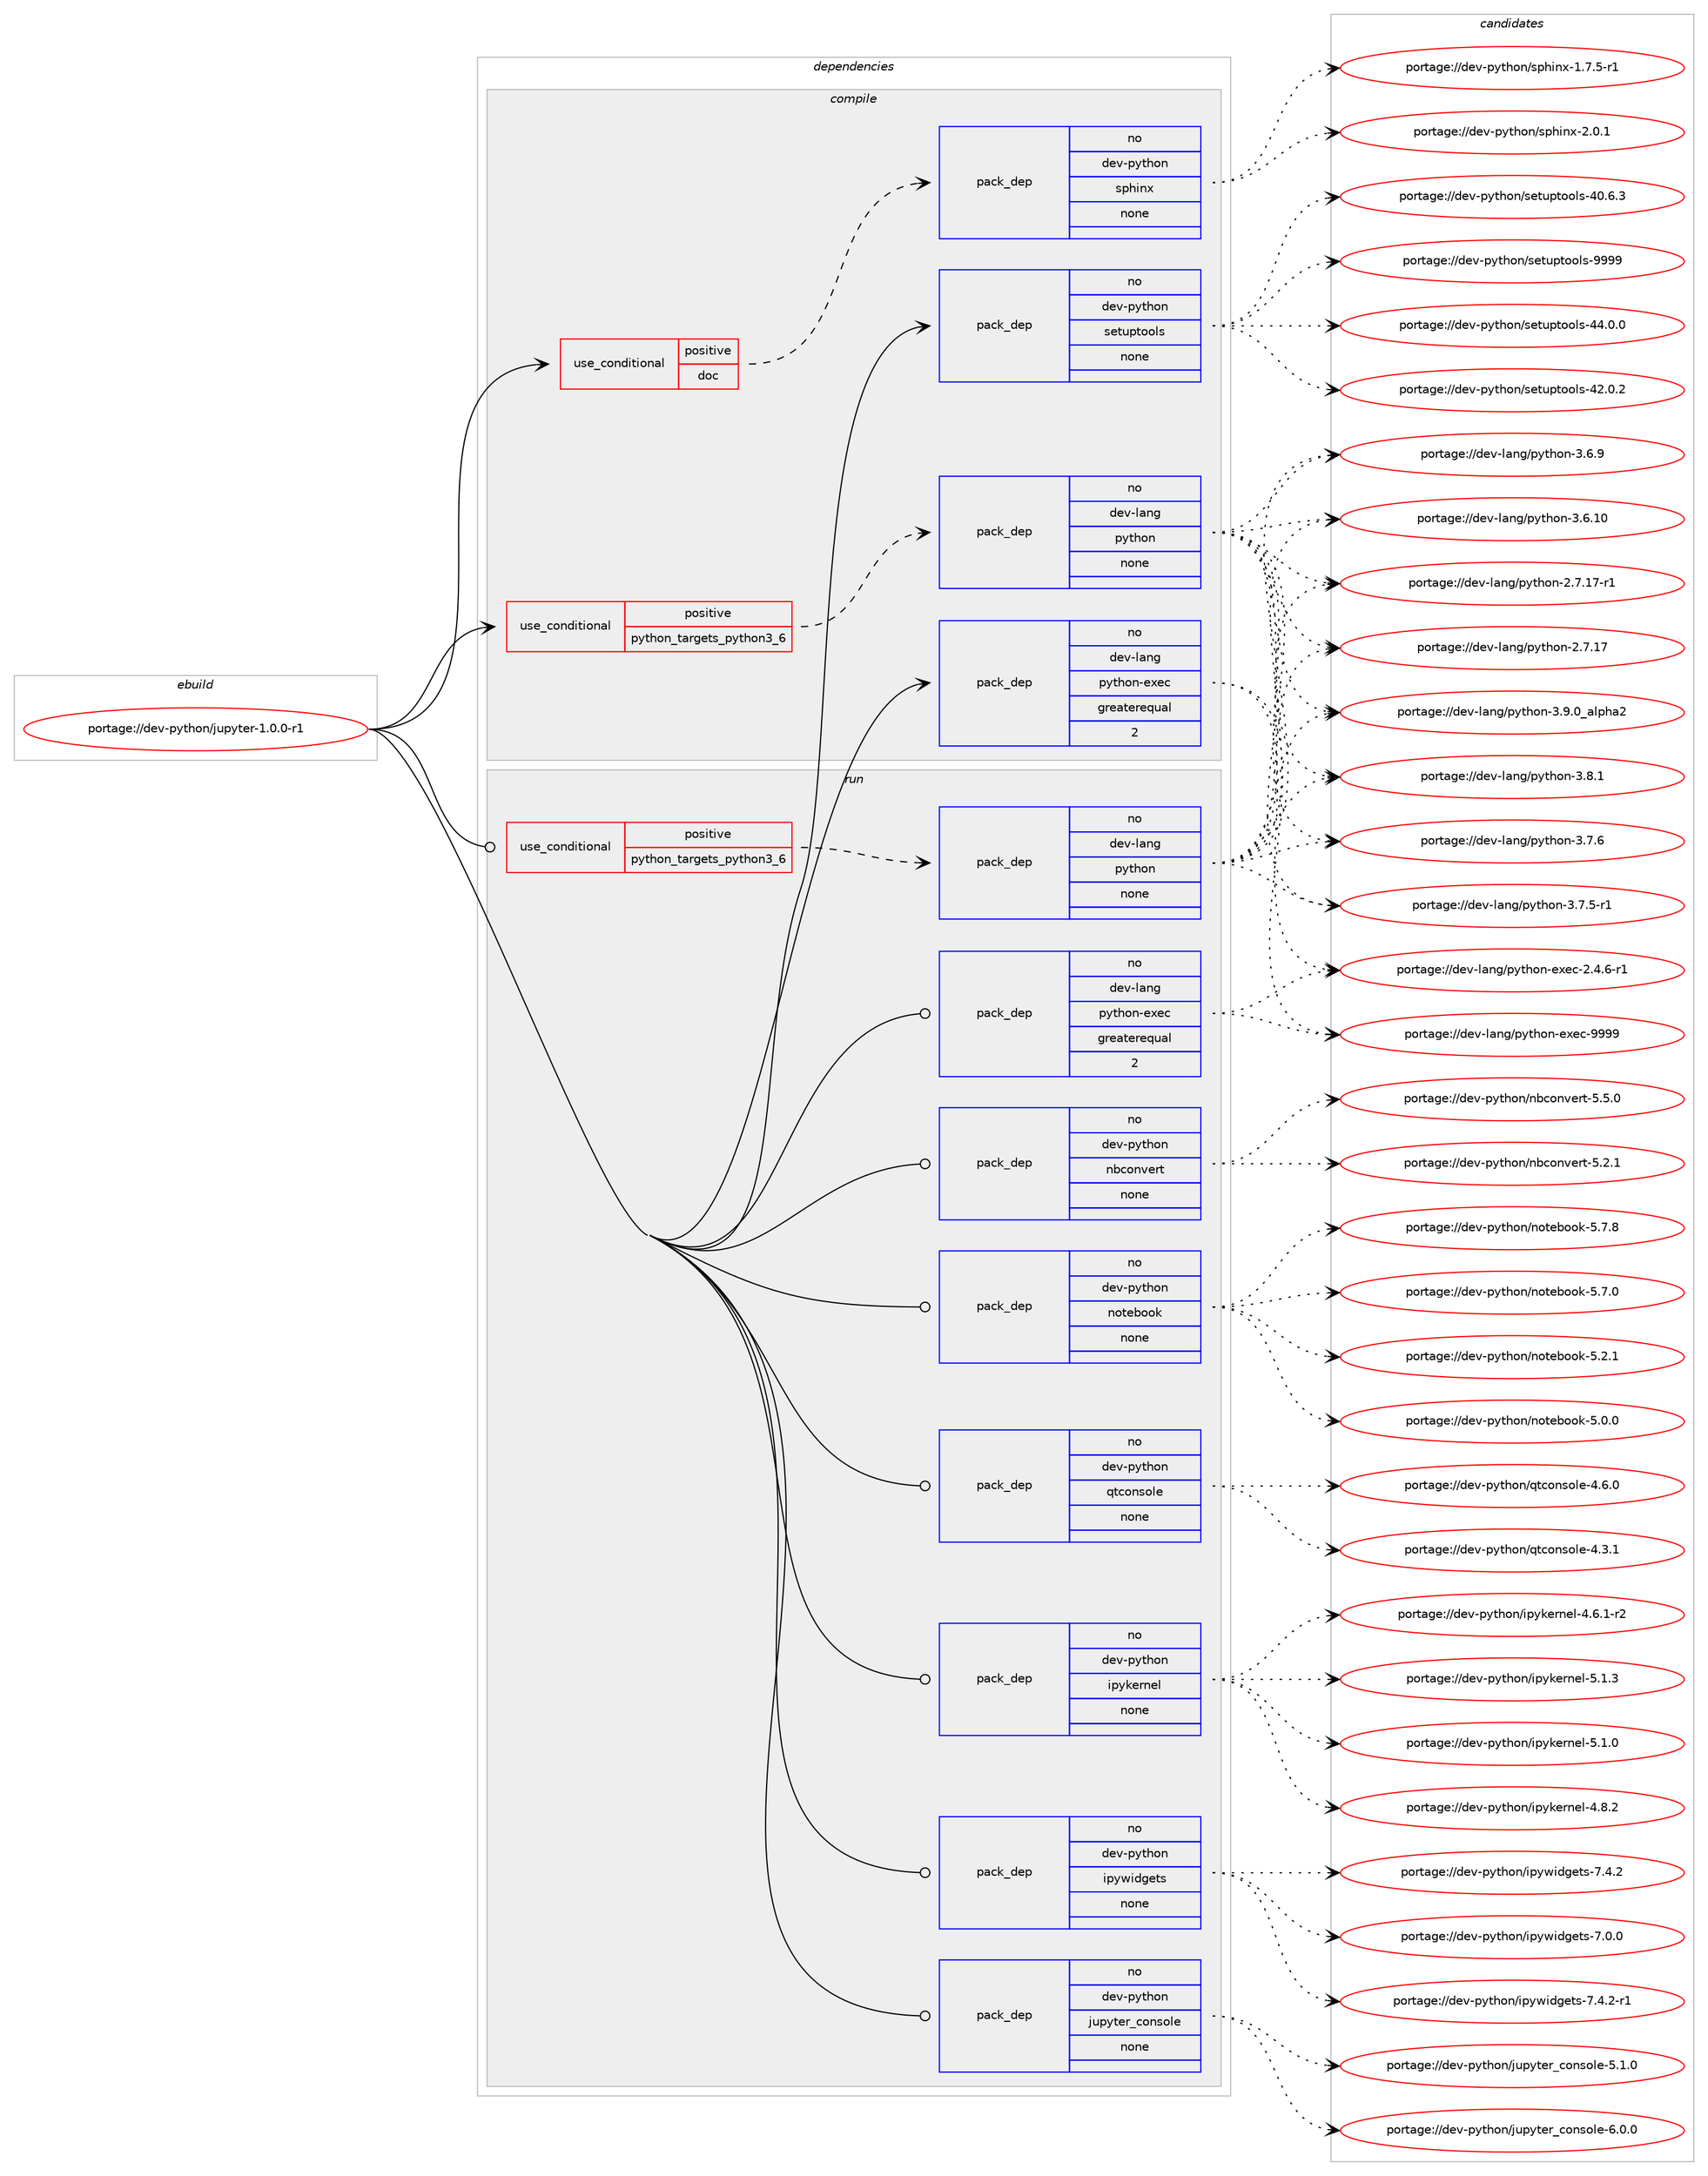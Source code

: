 digraph prolog {

# *************
# Graph options
# *************

newrank=true;
concentrate=true;
compound=true;
graph [rankdir=LR,fontname=Helvetica,fontsize=10,ranksep=1.5];#, ranksep=2.5, nodesep=0.2];
edge  [arrowhead=vee];
node  [fontname=Helvetica,fontsize=10];

# **********
# The ebuild
# **********

subgraph cluster_leftcol {
color=gray;
rank=same;
label=<<i>ebuild</i>>;
id [label="portage://dev-python/jupyter-1.0.0-r1", color=red, width=4, href="../dev-python/jupyter-1.0.0-r1.svg"];
}

# ****************
# The dependencies
# ****************

subgraph cluster_midcol {
color=gray;
label=<<i>dependencies</i>>;
subgraph cluster_compile {
fillcolor="#eeeeee";
style=filled;
label=<<i>compile</i>>;
subgraph cond113846 {
dependency453540 [label=<<TABLE BORDER="0" CELLBORDER="1" CELLSPACING="0" CELLPADDING="4"><TR><TD ROWSPAN="3" CELLPADDING="10">use_conditional</TD></TR><TR><TD>positive</TD></TR><TR><TD>doc</TD></TR></TABLE>>, shape=none, color=red];
subgraph pack334712 {
dependency453541 [label=<<TABLE BORDER="0" CELLBORDER="1" CELLSPACING="0" CELLPADDING="4" WIDTH="220"><TR><TD ROWSPAN="6" CELLPADDING="30">pack_dep</TD></TR><TR><TD WIDTH="110">no</TD></TR><TR><TD>dev-python</TD></TR><TR><TD>sphinx</TD></TR><TR><TD>none</TD></TR><TR><TD></TD></TR></TABLE>>, shape=none, color=blue];
}
dependency453540:e -> dependency453541:w [weight=20,style="dashed",arrowhead="vee"];
}
id:e -> dependency453540:w [weight=20,style="solid",arrowhead="vee"];
subgraph cond113847 {
dependency453542 [label=<<TABLE BORDER="0" CELLBORDER="1" CELLSPACING="0" CELLPADDING="4"><TR><TD ROWSPAN="3" CELLPADDING="10">use_conditional</TD></TR><TR><TD>positive</TD></TR><TR><TD>python_targets_python3_6</TD></TR></TABLE>>, shape=none, color=red];
subgraph pack334713 {
dependency453543 [label=<<TABLE BORDER="0" CELLBORDER="1" CELLSPACING="0" CELLPADDING="4" WIDTH="220"><TR><TD ROWSPAN="6" CELLPADDING="30">pack_dep</TD></TR><TR><TD WIDTH="110">no</TD></TR><TR><TD>dev-lang</TD></TR><TR><TD>python</TD></TR><TR><TD>none</TD></TR><TR><TD></TD></TR></TABLE>>, shape=none, color=blue];
}
dependency453542:e -> dependency453543:w [weight=20,style="dashed",arrowhead="vee"];
}
id:e -> dependency453542:w [weight=20,style="solid",arrowhead="vee"];
subgraph pack334714 {
dependency453544 [label=<<TABLE BORDER="0" CELLBORDER="1" CELLSPACING="0" CELLPADDING="4" WIDTH="220"><TR><TD ROWSPAN="6" CELLPADDING="30">pack_dep</TD></TR><TR><TD WIDTH="110">no</TD></TR><TR><TD>dev-lang</TD></TR><TR><TD>python-exec</TD></TR><TR><TD>greaterequal</TD></TR><TR><TD>2</TD></TR></TABLE>>, shape=none, color=blue];
}
id:e -> dependency453544:w [weight=20,style="solid",arrowhead="vee"];
subgraph pack334715 {
dependency453545 [label=<<TABLE BORDER="0" CELLBORDER="1" CELLSPACING="0" CELLPADDING="4" WIDTH="220"><TR><TD ROWSPAN="6" CELLPADDING="30">pack_dep</TD></TR><TR><TD WIDTH="110">no</TD></TR><TR><TD>dev-python</TD></TR><TR><TD>setuptools</TD></TR><TR><TD>none</TD></TR><TR><TD></TD></TR></TABLE>>, shape=none, color=blue];
}
id:e -> dependency453545:w [weight=20,style="solid",arrowhead="vee"];
}
subgraph cluster_compileandrun {
fillcolor="#eeeeee";
style=filled;
label=<<i>compile and run</i>>;
}
subgraph cluster_run {
fillcolor="#eeeeee";
style=filled;
label=<<i>run</i>>;
subgraph cond113848 {
dependency453546 [label=<<TABLE BORDER="0" CELLBORDER="1" CELLSPACING="0" CELLPADDING="4"><TR><TD ROWSPAN="3" CELLPADDING="10">use_conditional</TD></TR><TR><TD>positive</TD></TR><TR><TD>python_targets_python3_6</TD></TR></TABLE>>, shape=none, color=red];
subgraph pack334716 {
dependency453547 [label=<<TABLE BORDER="0" CELLBORDER="1" CELLSPACING="0" CELLPADDING="4" WIDTH="220"><TR><TD ROWSPAN="6" CELLPADDING="30">pack_dep</TD></TR><TR><TD WIDTH="110">no</TD></TR><TR><TD>dev-lang</TD></TR><TR><TD>python</TD></TR><TR><TD>none</TD></TR><TR><TD></TD></TR></TABLE>>, shape=none, color=blue];
}
dependency453546:e -> dependency453547:w [weight=20,style="dashed",arrowhead="vee"];
}
id:e -> dependency453546:w [weight=20,style="solid",arrowhead="odot"];
subgraph pack334717 {
dependency453548 [label=<<TABLE BORDER="0" CELLBORDER="1" CELLSPACING="0" CELLPADDING="4" WIDTH="220"><TR><TD ROWSPAN="6" CELLPADDING="30">pack_dep</TD></TR><TR><TD WIDTH="110">no</TD></TR><TR><TD>dev-lang</TD></TR><TR><TD>python-exec</TD></TR><TR><TD>greaterequal</TD></TR><TR><TD>2</TD></TR></TABLE>>, shape=none, color=blue];
}
id:e -> dependency453548:w [weight=20,style="solid",arrowhead="odot"];
subgraph pack334718 {
dependency453549 [label=<<TABLE BORDER="0" CELLBORDER="1" CELLSPACING="0" CELLPADDING="4" WIDTH="220"><TR><TD ROWSPAN="6" CELLPADDING="30">pack_dep</TD></TR><TR><TD WIDTH="110">no</TD></TR><TR><TD>dev-python</TD></TR><TR><TD>ipykernel</TD></TR><TR><TD>none</TD></TR><TR><TD></TD></TR></TABLE>>, shape=none, color=blue];
}
id:e -> dependency453549:w [weight=20,style="solid",arrowhead="odot"];
subgraph pack334719 {
dependency453550 [label=<<TABLE BORDER="0" CELLBORDER="1" CELLSPACING="0" CELLPADDING="4" WIDTH="220"><TR><TD ROWSPAN="6" CELLPADDING="30">pack_dep</TD></TR><TR><TD WIDTH="110">no</TD></TR><TR><TD>dev-python</TD></TR><TR><TD>ipywidgets</TD></TR><TR><TD>none</TD></TR><TR><TD></TD></TR></TABLE>>, shape=none, color=blue];
}
id:e -> dependency453550:w [weight=20,style="solid",arrowhead="odot"];
subgraph pack334720 {
dependency453551 [label=<<TABLE BORDER="0" CELLBORDER="1" CELLSPACING="0" CELLPADDING="4" WIDTH="220"><TR><TD ROWSPAN="6" CELLPADDING="30">pack_dep</TD></TR><TR><TD WIDTH="110">no</TD></TR><TR><TD>dev-python</TD></TR><TR><TD>jupyter_console</TD></TR><TR><TD>none</TD></TR><TR><TD></TD></TR></TABLE>>, shape=none, color=blue];
}
id:e -> dependency453551:w [weight=20,style="solid",arrowhead="odot"];
subgraph pack334721 {
dependency453552 [label=<<TABLE BORDER="0" CELLBORDER="1" CELLSPACING="0" CELLPADDING="4" WIDTH="220"><TR><TD ROWSPAN="6" CELLPADDING="30">pack_dep</TD></TR><TR><TD WIDTH="110">no</TD></TR><TR><TD>dev-python</TD></TR><TR><TD>nbconvert</TD></TR><TR><TD>none</TD></TR><TR><TD></TD></TR></TABLE>>, shape=none, color=blue];
}
id:e -> dependency453552:w [weight=20,style="solid",arrowhead="odot"];
subgraph pack334722 {
dependency453553 [label=<<TABLE BORDER="0" CELLBORDER="1" CELLSPACING="0" CELLPADDING="4" WIDTH="220"><TR><TD ROWSPAN="6" CELLPADDING="30">pack_dep</TD></TR><TR><TD WIDTH="110">no</TD></TR><TR><TD>dev-python</TD></TR><TR><TD>notebook</TD></TR><TR><TD>none</TD></TR><TR><TD></TD></TR></TABLE>>, shape=none, color=blue];
}
id:e -> dependency453553:w [weight=20,style="solid",arrowhead="odot"];
subgraph pack334723 {
dependency453554 [label=<<TABLE BORDER="0" CELLBORDER="1" CELLSPACING="0" CELLPADDING="4" WIDTH="220"><TR><TD ROWSPAN="6" CELLPADDING="30">pack_dep</TD></TR><TR><TD WIDTH="110">no</TD></TR><TR><TD>dev-python</TD></TR><TR><TD>qtconsole</TD></TR><TR><TD>none</TD></TR><TR><TD></TD></TR></TABLE>>, shape=none, color=blue];
}
id:e -> dependency453554:w [weight=20,style="solid",arrowhead="odot"];
}
}

# **************
# The candidates
# **************

subgraph cluster_choices {
rank=same;
color=gray;
label=<<i>candidates</i>>;

subgraph choice334712 {
color=black;
nodesep=1;
choice1001011184511212111610411111047115112104105110120455046484649 [label="portage://dev-python/sphinx-2.0.1", color=red, width=4,href="../dev-python/sphinx-2.0.1.svg"];
choice10010111845112121116104111110471151121041051101204549465546534511449 [label="portage://dev-python/sphinx-1.7.5-r1", color=red, width=4,href="../dev-python/sphinx-1.7.5-r1.svg"];
dependency453541:e -> choice1001011184511212111610411111047115112104105110120455046484649:w [style=dotted,weight="100"];
dependency453541:e -> choice10010111845112121116104111110471151121041051101204549465546534511449:w [style=dotted,weight="100"];
}
subgraph choice334713 {
color=black;
nodesep=1;
choice10010111845108971101034711212111610411111045514657464895971081121049750 [label="portage://dev-lang/python-3.9.0_alpha2", color=red, width=4,href="../dev-lang/python-3.9.0_alpha2.svg"];
choice100101118451089711010347112121116104111110455146564649 [label="portage://dev-lang/python-3.8.1", color=red, width=4,href="../dev-lang/python-3.8.1.svg"];
choice100101118451089711010347112121116104111110455146554654 [label="portage://dev-lang/python-3.7.6", color=red, width=4,href="../dev-lang/python-3.7.6.svg"];
choice1001011184510897110103471121211161041111104551465546534511449 [label="portage://dev-lang/python-3.7.5-r1", color=red, width=4,href="../dev-lang/python-3.7.5-r1.svg"];
choice100101118451089711010347112121116104111110455146544657 [label="portage://dev-lang/python-3.6.9", color=red, width=4,href="../dev-lang/python-3.6.9.svg"];
choice10010111845108971101034711212111610411111045514654464948 [label="portage://dev-lang/python-3.6.10", color=red, width=4,href="../dev-lang/python-3.6.10.svg"];
choice100101118451089711010347112121116104111110455046554649554511449 [label="portage://dev-lang/python-2.7.17-r1", color=red, width=4,href="../dev-lang/python-2.7.17-r1.svg"];
choice10010111845108971101034711212111610411111045504655464955 [label="portage://dev-lang/python-2.7.17", color=red, width=4,href="../dev-lang/python-2.7.17.svg"];
dependency453543:e -> choice10010111845108971101034711212111610411111045514657464895971081121049750:w [style=dotted,weight="100"];
dependency453543:e -> choice100101118451089711010347112121116104111110455146564649:w [style=dotted,weight="100"];
dependency453543:e -> choice100101118451089711010347112121116104111110455146554654:w [style=dotted,weight="100"];
dependency453543:e -> choice1001011184510897110103471121211161041111104551465546534511449:w [style=dotted,weight="100"];
dependency453543:e -> choice100101118451089711010347112121116104111110455146544657:w [style=dotted,weight="100"];
dependency453543:e -> choice10010111845108971101034711212111610411111045514654464948:w [style=dotted,weight="100"];
dependency453543:e -> choice100101118451089711010347112121116104111110455046554649554511449:w [style=dotted,weight="100"];
dependency453543:e -> choice10010111845108971101034711212111610411111045504655464955:w [style=dotted,weight="100"];
}
subgraph choice334714 {
color=black;
nodesep=1;
choice10010111845108971101034711212111610411111045101120101994557575757 [label="portage://dev-lang/python-exec-9999", color=red, width=4,href="../dev-lang/python-exec-9999.svg"];
choice10010111845108971101034711212111610411111045101120101994550465246544511449 [label="portage://dev-lang/python-exec-2.4.6-r1", color=red, width=4,href="../dev-lang/python-exec-2.4.6-r1.svg"];
dependency453544:e -> choice10010111845108971101034711212111610411111045101120101994557575757:w [style=dotted,weight="100"];
dependency453544:e -> choice10010111845108971101034711212111610411111045101120101994550465246544511449:w [style=dotted,weight="100"];
}
subgraph choice334715 {
color=black;
nodesep=1;
choice10010111845112121116104111110471151011161171121161111111081154557575757 [label="portage://dev-python/setuptools-9999", color=red, width=4,href="../dev-python/setuptools-9999.svg"];
choice100101118451121211161041111104711510111611711211611111110811545525246484648 [label="portage://dev-python/setuptools-44.0.0", color=red, width=4,href="../dev-python/setuptools-44.0.0.svg"];
choice100101118451121211161041111104711510111611711211611111110811545525046484650 [label="portage://dev-python/setuptools-42.0.2", color=red, width=4,href="../dev-python/setuptools-42.0.2.svg"];
choice100101118451121211161041111104711510111611711211611111110811545524846544651 [label="portage://dev-python/setuptools-40.6.3", color=red, width=4,href="../dev-python/setuptools-40.6.3.svg"];
dependency453545:e -> choice10010111845112121116104111110471151011161171121161111111081154557575757:w [style=dotted,weight="100"];
dependency453545:e -> choice100101118451121211161041111104711510111611711211611111110811545525246484648:w [style=dotted,weight="100"];
dependency453545:e -> choice100101118451121211161041111104711510111611711211611111110811545525046484650:w [style=dotted,weight="100"];
dependency453545:e -> choice100101118451121211161041111104711510111611711211611111110811545524846544651:w [style=dotted,weight="100"];
}
subgraph choice334716 {
color=black;
nodesep=1;
choice10010111845108971101034711212111610411111045514657464895971081121049750 [label="portage://dev-lang/python-3.9.0_alpha2", color=red, width=4,href="../dev-lang/python-3.9.0_alpha2.svg"];
choice100101118451089711010347112121116104111110455146564649 [label="portage://dev-lang/python-3.8.1", color=red, width=4,href="../dev-lang/python-3.8.1.svg"];
choice100101118451089711010347112121116104111110455146554654 [label="portage://dev-lang/python-3.7.6", color=red, width=4,href="../dev-lang/python-3.7.6.svg"];
choice1001011184510897110103471121211161041111104551465546534511449 [label="portage://dev-lang/python-3.7.5-r1", color=red, width=4,href="../dev-lang/python-3.7.5-r1.svg"];
choice100101118451089711010347112121116104111110455146544657 [label="portage://dev-lang/python-3.6.9", color=red, width=4,href="../dev-lang/python-3.6.9.svg"];
choice10010111845108971101034711212111610411111045514654464948 [label="portage://dev-lang/python-3.6.10", color=red, width=4,href="../dev-lang/python-3.6.10.svg"];
choice100101118451089711010347112121116104111110455046554649554511449 [label="portage://dev-lang/python-2.7.17-r1", color=red, width=4,href="../dev-lang/python-2.7.17-r1.svg"];
choice10010111845108971101034711212111610411111045504655464955 [label="portage://dev-lang/python-2.7.17", color=red, width=4,href="../dev-lang/python-2.7.17.svg"];
dependency453547:e -> choice10010111845108971101034711212111610411111045514657464895971081121049750:w [style=dotted,weight="100"];
dependency453547:e -> choice100101118451089711010347112121116104111110455146564649:w [style=dotted,weight="100"];
dependency453547:e -> choice100101118451089711010347112121116104111110455146554654:w [style=dotted,weight="100"];
dependency453547:e -> choice1001011184510897110103471121211161041111104551465546534511449:w [style=dotted,weight="100"];
dependency453547:e -> choice100101118451089711010347112121116104111110455146544657:w [style=dotted,weight="100"];
dependency453547:e -> choice10010111845108971101034711212111610411111045514654464948:w [style=dotted,weight="100"];
dependency453547:e -> choice100101118451089711010347112121116104111110455046554649554511449:w [style=dotted,weight="100"];
dependency453547:e -> choice10010111845108971101034711212111610411111045504655464955:w [style=dotted,weight="100"];
}
subgraph choice334717 {
color=black;
nodesep=1;
choice10010111845108971101034711212111610411111045101120101994557575757 [label="portage://dev-lang/python-exec-9999", color=red, width=4,href="../dev-lang/python-exec-9999.svg"];
choice10010111845108971101034711212111610411111045101120101994550465246544511449 [label="portage://dev-lang/python-exec-2.4.6-r1", color=red, width=4,href="../dev-lang/python-exec-2.4.6-r1.svg"];
dependency453548:e -> choice10010111845108971101034711212111610411111045101120101994557575757:w [style=dotted,weight="100"];
dependency453548:e -> choice10010111845108971101034711212111610411111045101120101994550465246544511449:w [style=dotted,weight="100"];
}
subgraph choice334718 {
color=black;
nodesep=1;
choice1001011184511212111610411111047105112121107101114110101108455346494651 [label="portage://dev-python/ipykernel-5.1.3", color=red, width=4,href="../dev-python/ipykernel-5.1.3.svg"];
choice1001011184511212111610411111047105112121107101114110101108455346494648 [label="portage://dev-python/ipykernel-5.1.0", color=red, width=4,href="../dev-python/ipykernel-5.1.0.svg"];
choice1001011184511212111610411111047105112121107101114110101108455246564650 [label="portage://dev-python/ipykernel-4.8.2", color=red, width=4,href="../dev-python/ipykernel-4.8.2.svg"];
choice10010111845112121116104111110471051121211071011141101011084552465446494511450 [label="portage://dev-python/ipykernel-4.6.1-r2", color=red, width=4,href="../dev-python/ipykernel-4.6.1-r2.svg"];
dependency453549:e -> choice1001011184511212111610411111047105112121107101114110101108455346494651:w [style=dotted,weight="100"];
dependency453549:e -> choice1001011184511212111610411111047105112121107101114110101108455346494648:w [style=dotted,weight="100"];
dependency453549:e -> choice1001011184511212111610411111047105112121107101114110101108455246564650:w [style=dotted,weight="100"];
dependency453549:e -> choice10010111845112121116104111110471051121211071011141101011084552465446494511450:w [style=dotted,weight="100"];
}
subgraph choice334719 {
color=black;
nodesep=1;
choice10010111845112121116104111110471051121211191051001031011161154555465246504511449 [label="portage://dev-python/ipywidgets-7.4.2-r1", color=red, width=4,href="../dev-python/ipywidgets-7.4.2-r1.svg"];
choice1001011184511212111610411111047105112121119105100103101116115455546524650 [label="portage://dev-python/ipywidgets-7.4.2", color=red, width=4,href="../dev-python/ipywidgets-7.4.2.svg"];
choice1001011184511212111610411111047105112121119105100103101116115455546484648 [label="portage://dev-python/ipywidgets-7.0.0", color=red, width=4,href="../dev-python/ipywidgets-7.0.0.svg"];
dependency453550:e -> choice10010111845112121116104111110471051121211191051001031011161154555465246504511449:w [style=dotted,weight="100"];
dependency453550:e -> choice1001011184511212111610411111047105112121119105100103101116115455546524650:w [style=dotted,weight="100"];
dependency453550:e -> choice1001011184511212111610411111047105112121119105100103101116115455546484648:w [style=dotted,weight="100"];
}
subgraph choice334720 {
color=black;
nodesep=1;
choice10010111845112121116104111110471061171121211161011149599111110115111108101455446484648 [label="portage://dev-python/jupyter_console-6.0.0", color=red, width=4,href="../dev-python/jupyter_console-6.0.0.svg"];
choice10010111845112121116104111110471061171121211161011149599111110115111108101455346494648 [label="portage://dev-python/jupyter_console-5.1.0", color=red, width=4,href="../dev-python/jupyter_console-5.1.0.svg"];
dependency453551:e -> choice10010111845112121116104111110471061171121211161011149599111110115111108101455446484648:w [style=dotted,weight="100"];
dependency453551:e -> choice10010111845112121116104111110471061171121211161011149599111110115111108101455346494648:w [style=dotted,weight="100"];
}
subgraph choice334721 {
color=black;
nodesep=1;
choice10010111845112121116104111110471109899111110118101114116455346534648 [label="portage://dev-python/nbconvert-5.5.0", color=red, width=4,href="../dev-python/nbconvert-5.5.0.svg"];
choice10010111845112121116104111110471109899111110118101114116455346504649 [label="portage://dev-python/nbconvert-5.2.1", color=red, width=4,href="../dev-python/nbconvert-5.2.1.svg"];
dependency453552:e -> choice10010111845112121116104111110471109899111110118101114116455346534648:w [style=dotted,weight="100"];
dependency453552:e -> choice10010111845112121116104111110471109899111110118101114116455346504649:w [style=dotted,weight="100"];
}
subgraph choice334722 {
color=black;
nodesep=1;
choice100101118451121211161041111104711011111610198111111107455346554656 [label="portage://dev-python/notebook-5.7.8", color=red, width=4,href="../dev-python/notebook-5.7.8.svg"];
choice100101118451121211161041111104711011111610198111111107455346554648 [label="portage://dev-python/notebook-5.7.0", color=red, width=4,href="../dev-python/notebook-5.7.0.svg"];
choice100101118451121211161041111104711011111610198111111107455346504649 [label="portage://dev-python/notebook-5.2.1", color=red, width=4,href="../dev-python/notebook-5.2.1.svg"];
choice100101118451121211161041111104711011111610198111111107455346484648 [label="portage://dev-python/notebook-5.0.0", color=red, width=4,href="../dev-python/notebook-5.0.0.svg"];
dependency453553:e -> choice100101118451121211161041111104711011111610198111111107455346554656:w [style=dotted,weight="100"];
dependency453553:e -> choice100101118451121211161041111104711011111610198111111107455346554648:w [style=dotted,weight="100"];
dependency453553:e -> choice100101118451121211161041111104711011111610198111111107455346504649:w [style=dotted,weight="100"];
dependency453553:e -> choice100101118451121211161041111104711011111610198111111107455346484648:w [style=dotted,weight="100"];
}
subgraph choice334723 {
color=black;
nodesep=1;
choice100101118451121211161041111104711311699111110115111108101455246544648 [label="portage://dev-python/qtconsole-4.6.0", color=red, width=4,href="../dev-python/qtconsole-4.6.0.svg"];
choice100101118451121211161041111104711311699111110115111108101455246514649 [label="portage://dev-python/qtconsole-4.3.1", color=red, width=4,href="../dev-python/qtconsole-4.3.1.svg"];
dependency453554:e -> choice100101118451121211161041111104711311699111110115111108101455246544648:w [style=dotted,weight="100"];
dependency453554:e -> choice100101118451121211161041111104711311699111110115111108101455246514649:w [style=dotted,weight="100"];
}
}

}
